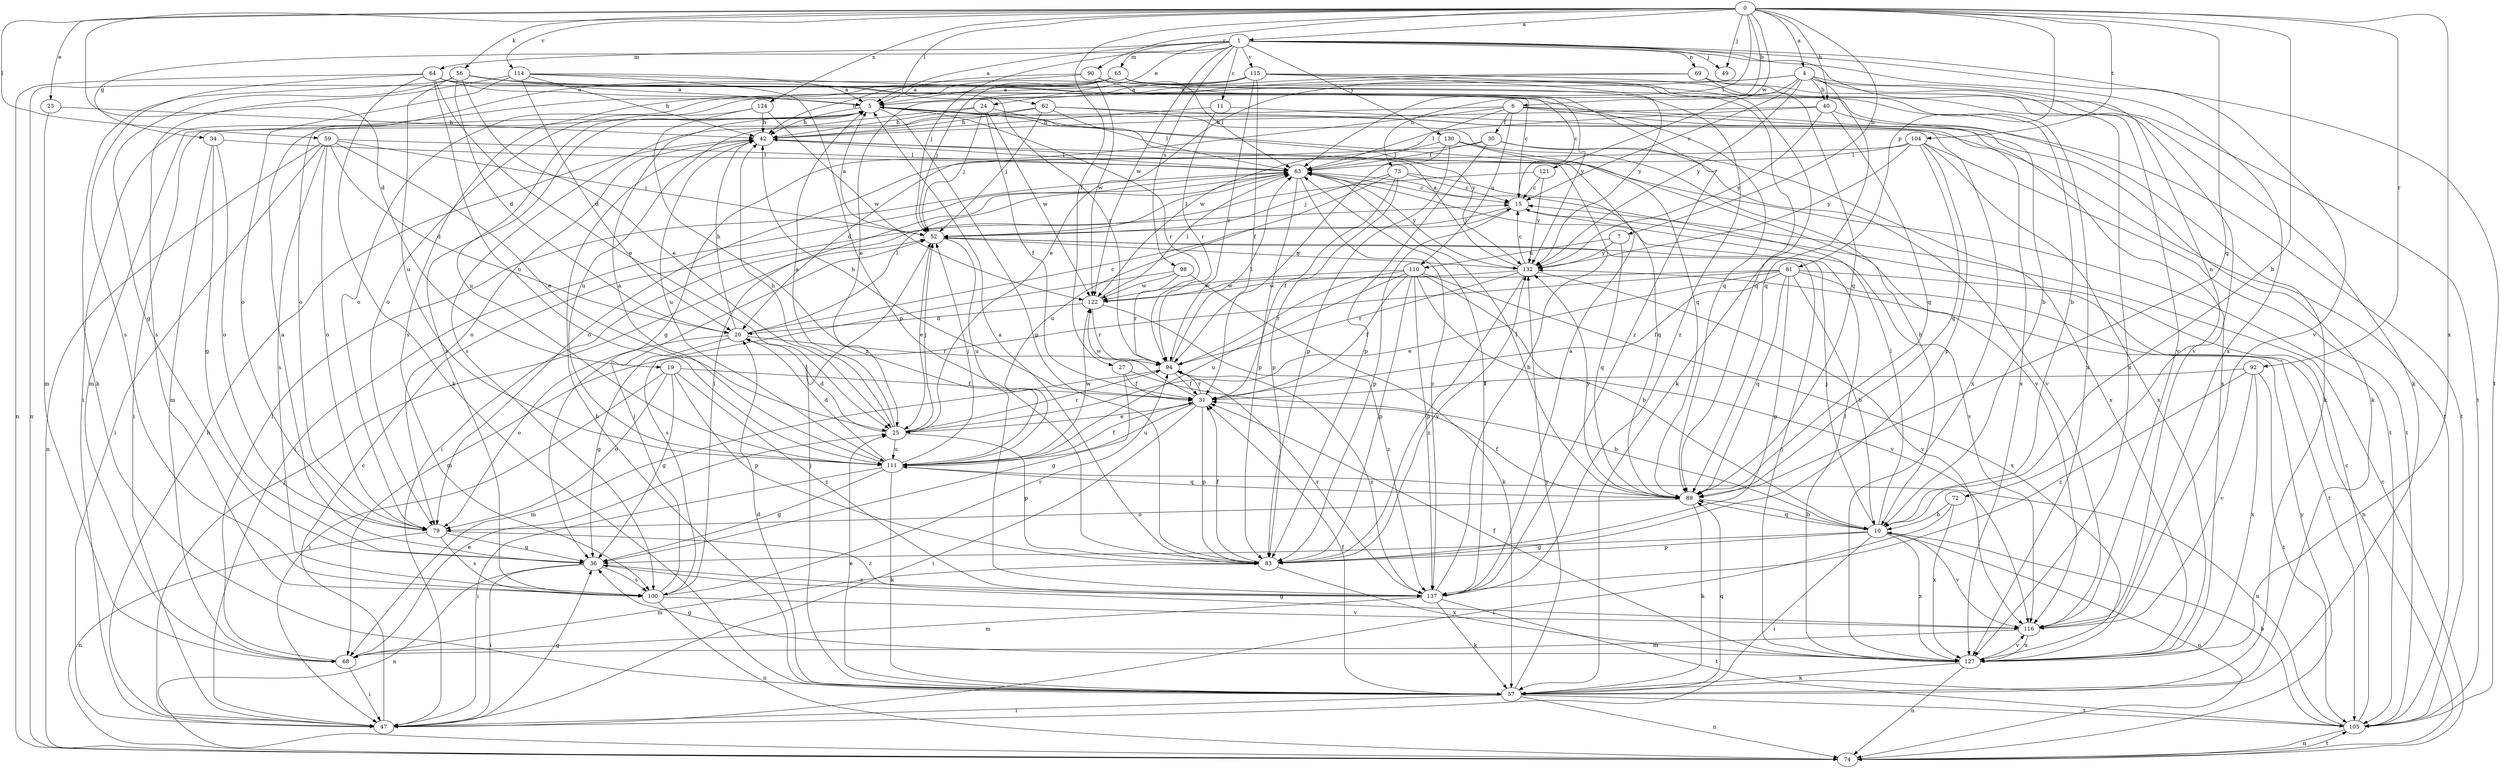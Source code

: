 strict digraph  {
0;
1;
4;
5;
6;
7;
10;
11;
15;
19;
20;
23;
24;
25;
27;
30;
31;
34;
36;
40;
42;
47;
49;
52;
56;
57;
59;
62;
63;
64;
65;
68;
69;
72;
73;
74;
79;
81;
83;
89;
90;
92;
94;
98;
100;
104;
105;
110;
111;
114;
115;
116;
121;
122;
124;
127;
130;
132;
137;
0 -> 1  [label=a];
0 -> 4  [label=a];
0 -> 6  [label=b];
0 -> 7  [label=b];
0 -> 10  [label=b];
0 -> 19  [label=d];
0 -> 23  [label=e];
0 -> 27  [label=f];
0 -> 40  [label=h];
0 -> 49  [label=j];
0 -> 56  [label=k];
0 -> 59  [label=l];
0 -> 62  [label=l];
0 -> 63  [label=l];
0 -> 81  [label=p];
0 -> 89  [label=q];
0 -> 90  [label=r];
0 -> 92  [label=r];
0 -> 104  [label=t];
0 -> 114  [label=v];
0 -> 121  [label=w];
0 -> 124  [label=x];
0 -> 127  [label=x];
1 -> 5  [label=a];
1 -> 11  [label=c];
1 -> 24  [label=e];
1 -> 34  [label=g];
1 -> 49  [label=j];
1 -> 52  [label=j];
1 -> 64  [label=m];
1 -> 65  [label=m];
1 -> 69  [label=n];
1 -> 72  [label=n];
1 -> 98  [label=s];
1 -> 105  [label=t];
1 -> 115  [label=v];
1 -> 116  [label=v];
1 -> 122  [label=w];
1 -> 127  [label=x];
1 -> 130  [label=y];
4 -> 15  [label=c];
4 -> 25  [label=e];
4 -> 40  [label=h];
4 -> 57  [label=k];
4 -> 73  [label=n];
4 -> 79  [label=o];
4 -> 89  [label=q];
4 -> 105  [label=t];
4 -> 116  [label=v];
4 -> 132  [label=y];
5 -> 42  [label=h];
5 -> 68  [label=m];
5 -> 83  [label=p];
5 -> 94  [label=r];
5 -> 100  [label=s];
5 -> 105  [label=t];
6 -> 30  [label=f];
6 -> 36  [label=g];
6 -> 47  [label=i];
6 -> 57  [label=k];
6 -> 63  [label=l];
6 -> 105  [label=t];
6 -> 110  [label=u];
6 -> 127  [label=x];
7 -> 89  [label=q];
7 -> 110  [label=u];
7 -> 132  [label=y];
10 -> 36  [label=g];
10 -> 47  [label=i];
10 -> 52  [label=j];
10 -> 63  [label=l];
10 -> 74  [label=n];
10 -> 83  [label=p];
10 -> 89  [label=q];
10 -> 116  [label=v];
10 -> 127  [label=x];
11 -> 42  [label=h];
11 -> 94  [label=r];
11 -> 127  [label=x];
15 -> 52  [label=j];
15 -> 83  [label=p];
15 -> 116  [label=v];
19 -> 31  [label=f];
19 -> 36  [label=g];
19 -> 47  [label=i];
19 -> 79  [label=o];
19 -> 83  [label=p];
19 -> 137  [label=z];
20 -> 15  [label=c];
20 -> 36  [label=g];
20 -> 42  [label=h];
20 -> 63  [label=l];
20 -> 79  [label=o];
20 -> 94  [label=r];
23 -> 42  [label=h];
23 -> 68  [label=m];
24 -> 31  [label=f];
24 -> 42  [label=h];
24 -> 52  [label=j];
24 -> 100  [label=s];
24 -> 122  [label=w];
24 -> 132  [label=y];
25 -> 5  [label=a];
25 -> 20  [label=d];
25 -> 42  [label=h];
25 -> 52  [label=j];
25 -> 83  [label=p];
25 -> 94  [label=r];
25 -> 111  [label=u];
27 -> 10  [label=b];
27 -> 31  [label=f];
27 -> 36  [label=g];
30 -> 20  [label=d];
30 -> 63  [label=l];
30 -> 83  [label=p];
30 -> 116  [label=v];
30 -> 127  [label=x];
31 -> 25  [label=e];
31 -> 42  [label=h];
31 -> 47  [label=i];
31 -> 83  [label=p];
31 -> 94  [label=r];
31 -> 111  [label=u];
31 -> 122  [label=w];
34 -> 36  [label=g];
34 -> 63  [label=l];
34 -> 68  [label=m];
34 -> 79  [label=o];
36 -> 5  [label=a];
36 -> 47  [label=i];
36 -> 74  [label=n];
36 -> 100  [label=s];
36 -> 137  [label=z];
40 -> 42  [label=h];
40 -> 57  [label=k];
40 -> 89  [label=q];
40 -> 122  [label=w];
40 -> 132  [label=y];
42 -> 63  [label=l];
42 -> 79  [label=o];
42 -> 105  [label=t];
42 -> 111  [label=u];
47 -> 15  [label=c];
47 -> 36  [label=g];
47 -> 42  [label=h];
47 -> 52  [label=j];
52 -> 5  [label=a];
52 -> 25  [label=e];
52 -> 63  [label=l];
52 -> 111  [label=u];
52 -> 132  [label=y];
56 -> 5  [label=a];
56 -> 10  [label=b];
56 -> 20  [label=d];
56 -> 25  [label=e];
56 -> 36  [label=g];
56 -> 57  [label=k];
56 -> 94  [label=r];
56 -> 111  [label=u];
57 -> 20  [label=d];
57 -> 25  [label=e];
57 -> 31  [label=f];
57 -> 42  [label=h];
57 -> 47  [label=i];
57 -> 52  [label=j];
57 -> 74  [label=n];
57 -> 89  [label=q];
57 -> 105  [label=t];
57 -> 132  [label=y];
59 -> 20  [label=d];
59 -> 25  [label=e];
59 -> 47  [label=i];
59 -> 52  [label=j];
59 -> 63  [label=l];
59 -> 74  [label=n];
59 -> 79  [label=o];
59 -> 100  [label=s];
62 -> 42  [label=h];
62 -> 52  [label=j];
62 -> 63  [label=l];
62 -> 89  [label=q];
62 -> 111  [label=u];
62 -> 127  [label=x];
63 -> 15  [label=c];
63 -> 47  [label=i];
63 -> 83  [label=p];
63 -> 132  [label=y];
63 -> 137  [label=z];
64 -> 5  [label=a];
64 -> 15  [label=c];
64 -> 25  [label=e];
64 -> 57  [label=k];
64 -> 74  [label=n];
64 -> 89  [label=q];
64 -> 100  [label=s];
64 -> 111  [label=u];
65 -> 5  [label=a];
65 -> 10  [label=b];
65 -> 42  [label=h];
65 -> 52  [label=j];
65 -> 63  [label=l];
65 -> 74  [label=n];
65 -> 89  [label=q];
65 -> 100  [label=s];
65 -> 137  [label=z];
68 -> 25  [label=e];
68 -> 47  [label=i];
68 -> 63  [label=l];
69 -> 5  [label=a];
69 -> 25  [label=e];
69 -> 89  [label=q];
69 -> 116  [label=v];
69 -> 127  [label=x];
72 -> 10  [label=b];
72 -> 47  [label=i];
72 -> 127  [label=x];
73 -> 15  [label=c];
73 -> 31  [label=f];
73 -> 52  [label=j];
73 -> 83  [label=p];
73 -> 89  [label=q];
73 -> 111  [label=u];
74 -> 15  [label=c];
74 -> 105  [label=t];
74 -> 132  [label=y];
79 -> 36  [label=g];
79 -> 74  [label=n];
79 -> 100  [label=s];
79 -> 137  [label=z];
81 -> 10  [label=b];
81 -> 25  [label=e];
81 -> 31  [label=f];
81 -> 68  [label=m];
81 -> 74  [label=n];
81 -> 83  [label=p];
81 -> 89  [label=q];
81 -> 105  [label=t];
81 -> 122  [label=w];
83 -> 5  [label=a];
83 -> 31  [label=f];
83 -> 68  [label=m];
83 -> 127  [label=x];
83 -> 132  [label=y];
89 -> 10  [label=b];
89 -> 31  [label=f];
89 -> 57  [label=k];
89 -> 63  [label=l];
89 -> 79  [label=o];
89 -> 132  [label=y];
90 -> 5  [label=a];
90 -> 79  [label=o];
90 -> 122  [label=w];
90 -> 132  [label=y];
90 -> 137  [label=z];
92 -> 31  [label=f];
92 -> 105  [label=t];
92 -> 116  [label=v];
92 -> 127  [label=x];
92 -> 137  [label=z];
94 -> 31  [label=f];
94 -> 63  [label=l];
94 -> 68  [label=m];
94 -> 137  [label=z];
98 -> 57  [label=k];
98 -> 94  [label=r];
98 -> 100  [label=s];
98 -> 122  [label=w];
100 -> 52  [label=j];
100 -> 63  [label=l];
100 -> 74  [label=n];
100 -> 94  [label=r];
100 -> 116  [label=v];
104 -> 63  [label=l];
104 -> 79  [label=o];
104 -> 83  [label=p];
104 -> 89  [label=q];
104 -> 105  [label=t];
104 -> 127  [label=x];
104 -> 132  [label=y];
105 -> 10  [label=b];
105 -> 15  [label=c];
105 -> 74  [label=n];
105 -> 111  [label=u];
110 -> 10  [label=b];
110 -> 31  [label=f];
110 -> 83  [label=p];
110 -> 94  [label=r];
110 -> 111  [label=u];
110 -> 116  [label=v];
110 -> 122  [label=w];
110 -> 127  [label=x];
110 -> 137  [label=z];
111 -> 5  [label=a];
111 -> 20  [label=d];
111 -> 31  [label=f];
111 -> 36  [label=g];
111 -> 47  [label=i];
111 -> 52  [label=j];
111 -> 57  [label=k];
111 -> 89  [label=q];
111 -> 122  [label=w];
114 -> 5  [label=a];
114 -> 15  [label=c];
114 -> 20  [label=d];
114 -> 42  [label=h];
114 -> 79  [label=o];
114 -> 83  [label=p];
114 -> 100  [label=s];
115 -> 5  [label=a];
115 -> 31  [label=f];
115 -> 47  [label=i];
115 -> 57  [label=k];
115 -> 79  [label=o];
115 -> 94  [label=r];
115 -> 127  [label=x];
115 -> 132  [label=y];
116 -> 36  [label=g];
116 -> 68  [label=m];
116 -> 127  [label=x];
121 -> 15  [label=c];
121 -> 47  [label=i];
121 -> 132  [label=y];
122 -> 20  [label=d];
122 -> 63  [label=l];
122 -> 94  [label=r];
122 -> 137  [label=z];
124 -> 42  [label=h];
124 -> 111  [label=u];
124 -> 122  [label=w];
124 -> 137  [label=z];
127 -> 31  [label=f];
127 -> 36  [label=g];
127 -> 52  [label=j];
127 -> 57  [label=k];
127 -> 63  [label=l];
127 -> 74  [label=n];
127 -> 116  [label=v];
130 -> 10  [label=b];
130 -> 63  [label=l];
130 -> 83  [label=p];
130 -> 94  [label=r];
130 -> 116  [label=v];
132 -> 5  [label=a];
132 -> 15  [label=c];
132 -> 83  [label=p];
132 -> 94  [label=r];
132 -> 116  [label=v];
132 -> 122  [label=w];
137 -> 5  [label=a];
137 -> 42  [label=h];
137 -> 57  [label=k];
137 -> 63  [label=l];
137 -> 68  [label=m];
137 -> 94  [label=r];
137 -> 105  [label=t];
}
